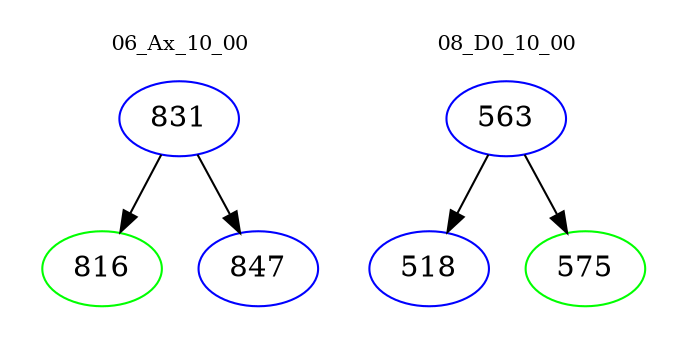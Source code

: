 digraph{
subgraph cluster_0 {
color = white
label = "06_Ax_10_00";
fontsize=10;
T0_831 [label="831", color="blue"]
T0_831 -> T0_816 [color="black"]
T0_816 [label="816", color="green"]
T0_831 -> T0_847 [color="black"]
T0_847 [label="847", color="blue"]
}
subgraph cluster_1 {
color = white
label = "08_D0_10_00";
fontsize=10;
T1_563 [label="563", color="blue"]
T1_563 -> T1_518 [color="black"]
T1_518 [label="518", color="blue"]
T1_563 -> T1_575 [color="black"]
T1_575 [label="575", color="green"]
}
}
